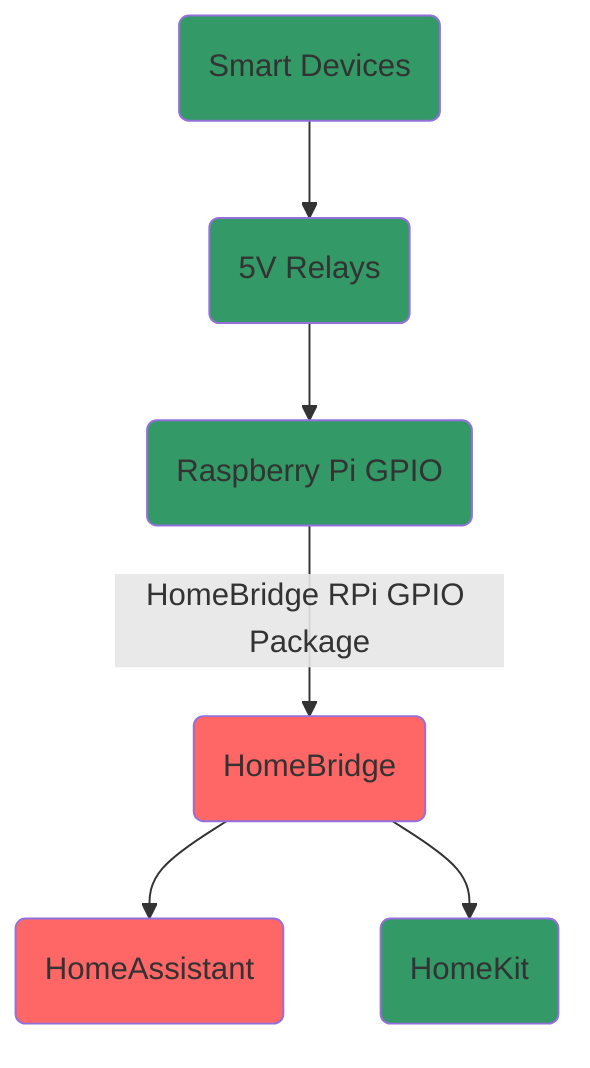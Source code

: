 flowchart TD
    id1(Smart Devices):::OK
    id2(5V Relays):::OK
    id3(Raspberry Pi GPIO):::OK
    id4(HomeBridge):::BAD
    id5(HomeAssistant):::BAD
    id6(HomeKit):::OK
    classDef OK fill:#339966
    classDef BAD fill:#ff6666
    id1-->id2
    id2-->id3
    id3-->|HomeBridge RPi GPIO Package|id4
    id4-->id5
    id4-->id6
